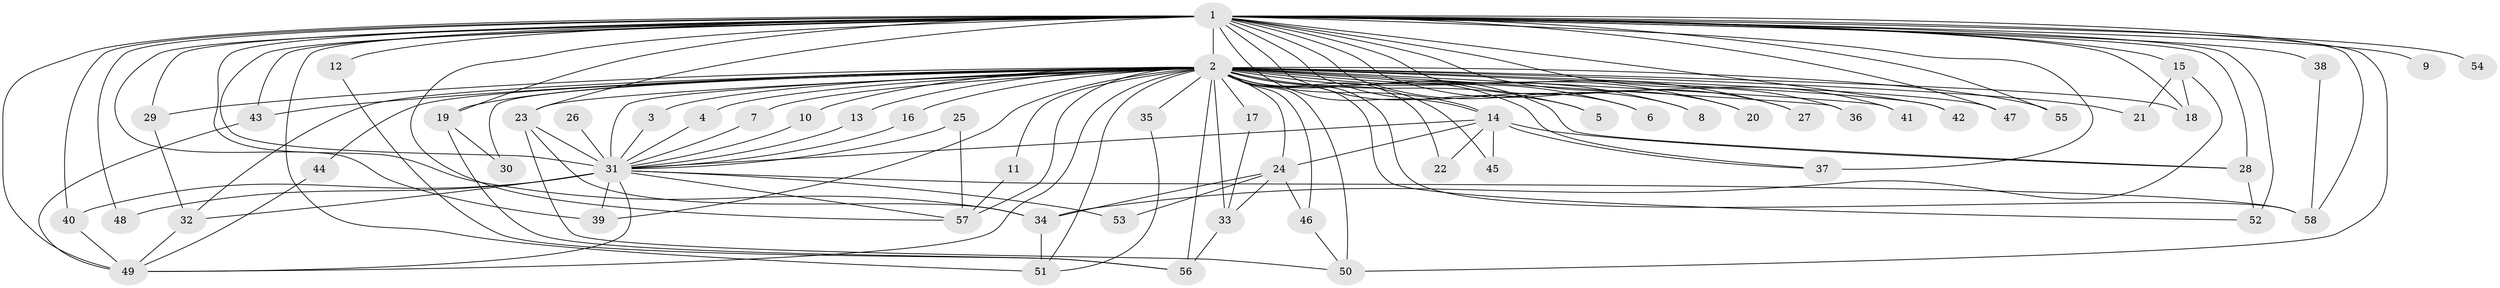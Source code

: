 // original degree distribution, {22: 0.008620689655172414, 14: 0.008620689655172414, 17: 0.008620689655172414, 11: 0.008620689655172414, 27: 0.008620689655172414, 33: 0.008620689655172414, 13: 0.008620689655172414, 31: 0.008620689655172414, 24: 0.008620689655172414, 30: 0.008620689655172414, 3: 0.23275862068965517, 6: 0.02586206896551724, 5: 0.05172413793103448, 8: 0.008620689655172414, 2: 0.5344827586206896, 7: 0.008620689655172414, 4: 0.05172413793103448}
// Generated by graph-tools (version 1.1) at 2025/49/03/09/25 03:49:37]
// undirected, 58 vertices, 129 edges
graph export_dot {
graph [start="1"]
  node [color=gray90,style=filled];
  1;
  2;
  3;
  4;
  5;
  6;
  7;
  8;
  9;
  10;
  11;
  12;
  13;
  14;
  15;
  16;
  17;
  18;
  19;
  20;
  21;
  22;
  23;
  24;
  25;
  26;
  27;
  28;
  29;
  30;
  31;
  32;
  33;
  34;
  35;
  36;
  37;
  38;
  39;
  40;
  41;
  42;
  43;
  44;
  45;
  46;
  47;
  48;
  49;
  50;
  51;
  52;
  53;
  54;
  55;
  56;
  57;
  58;
  1 -- 2 [weight=16.0];
  1 -- 5 [weight=1.0];
  1 -- 6 [weight=1.0];
  1 -- 8 [weight=1.0];
  1 -- 9 [weight=2.0];
  1 -- 12 [weight=1.0];
  1 -- 14 [weight=1.0];
  1 -- 15 [weight=1.0];
  1 -- 18 [weight=1.0];
  1 -- 19 [weight=2.0];
  1 -- 20 [weight=1.0];
  1 -- 23 [weight=1.0];
  1 -- 27 [weight=1.0];
  1 -- 28 [weight=1.0];
  1 -- 29 [weight=1.0];
  1 -- 31 [weight=4.0];
  1 -- 34 [weight=1.0];
  1 -- 36 [weight=1.0];
  1 -- 37 [weight=2.0];
  1 -- 38 [weight=1.0];
  1 -- 39 [weight=1.0];
  1 -- 40 [weight=1.0];
  1 -- 41 [weight=1.0];
  1 -- 42 [weight=2.0];
  1 -- 43 [weight=1.0];
  1 -- 47 [weight=1.0];
  1 -- 48 [weight=3.0];
  1 -- 49 [weight=5.0];
  1 -- 50 [weight=1.0];
  1 -- 51 [weight=2.0];
  1 -- 52 [weight=2.0];
  1 -- 54 [weight=1.0];
  1 -- 55 [weight=1.0];
  1 -- 57 [weight=1.0];
  1 -- 58 [weight=1.0];
  2 -- 3 [weight=1.0];
  2 -- 4 [weight=1.0];
  2 -- 5 [weight=1.0];
  2 -- 6 [weight=1.0];
  2 -- 7 [weight=1.0];
  2 -- 8 [weight=1.0];
  2 -- 10 [weight=1.0];
  2 -- 11 [weight=1.0];
  2 -- 13 [weight=1.0];
  2 -- 14 [weight=2.0];
  2 -- 16 [weight=1.0];
  2 -- 17 [weight=2.0];
  2 -- 18 [weight=1.0];
  2 -- 19 [weight=1.0];
  2 -- 20 [weight=1.0];
  2 -- 21 [weight=2.0];
  2 -- 22 [weight=1.0];
  2 -- 23 [weight=1.0];
  2 -- 24 [weight=2.0];
  2 -- 27 [weight=1.0];
  2 -- 28 [weight=2.0];
  2 -- 29 [weight=1.0];
  2 -- 30 [weight=1.0];
  2 -- 31 [weight=5.0];
  2 -- 32 [weight=1.0];
  2 -- 33 [weight=2.0];
  2 -- 35 [weight=2.0];
  2 -- 36 [weight=1.0];
  2 -- 37 [weight=1.0];
  2 -- 39 [weight=2.0];
  2 -- 41 [weight=1.0];
  2 -- 42 [weight=1.0];
  2 -- 43 [weight=1.0];
  2 -- 44 [weight=1.0];
  2 -- 45 [weight=1.0];
  2 -- 46 [weight=2.0];
  2 -- 47 [weight=2.0];
  2 -- 49 [weight=4.0];
  2 -- 50 [weight=3.0];
  2 -- 51 [weight=1.0];
  2 -- 52 [weight=1.0];
  2 -- 55 [weight=1.0];
  2 -- 56 [weight=3.0];
  2 -- 57 [weight=3.0];
  2 -- 58 [weight=1.0];
  3 -- 31 [weight=1.0];
  4 -- 31 [weight=1.0];
  7 -- 31 [weight=1.0];
  10 -- 31 [weight=1.0];
  11 -- 57 [weight=1.0];
  12 -- 56 [weight=1.0];
  13 -- 31 [weight=1.0];
  14 -- 22 [weight=1.0];
  14 -- 24 [weight=1.0];
  14 -- 28 [weight=1.0];
  14 -- 31 [weight=1.0];
  14 -- 37 [weight=1.0];
  14 -- 45 [weight=1.0];
  15 -- 18 [weight=1.0];
  15 -- 21 [weight=1.0];
  15 -- 34 [weight=1.0];
  16 -- 31 [weight=1.0];
  17 -- 33 [weight=1.0];
  19 -- 30 [weight=1.0];
  19 -- 56 [weight=1.0];
  23 -- 31 [weight=1.0];
  23 -- 34 [weight=1.0];
  23 -- 50 [weight=1.0];
  24 -- 33 [weight=1.0];
  24 -- 34 [weight=1.0];
  24 -- 46 [weight=1.0];
  24 -- 53 [weight=1.0];
  25 -- 31 [weight=1.0];
  25 -- 57 [weight=1.0];
  26 -- 31 [weight=1.0];
  28 -- 52 [weight=1.0];
  29 -- 32 [weight=1.0];
  31 -- 32 [weight=2.0];
  31 -- 39 [weight=1.0];
  31 -- 40 [weight=1.0];
  31 -- 48 [weight=1.0];
  31 -- 49 [weight=1.0];
  31 -- 53 [weight=1.0];
  31 -- 57 [weight=1.0];
  31 -- 58 [weight=1.0];
  32 -- 49 [weight=1.0];
  33 -- 56 [weight=2.0];
  34 -- 51 [weight=2.0];
  35 -- 51 [weight=1.0];
  38 -- 58 [weight=1.0];
  40 -- 49 [weight=1.0];
  43 -- 49 [weight=1.0];
  44 -- 49 [weight=1.0];
  46 -- 50 [weight=1.0];
}
